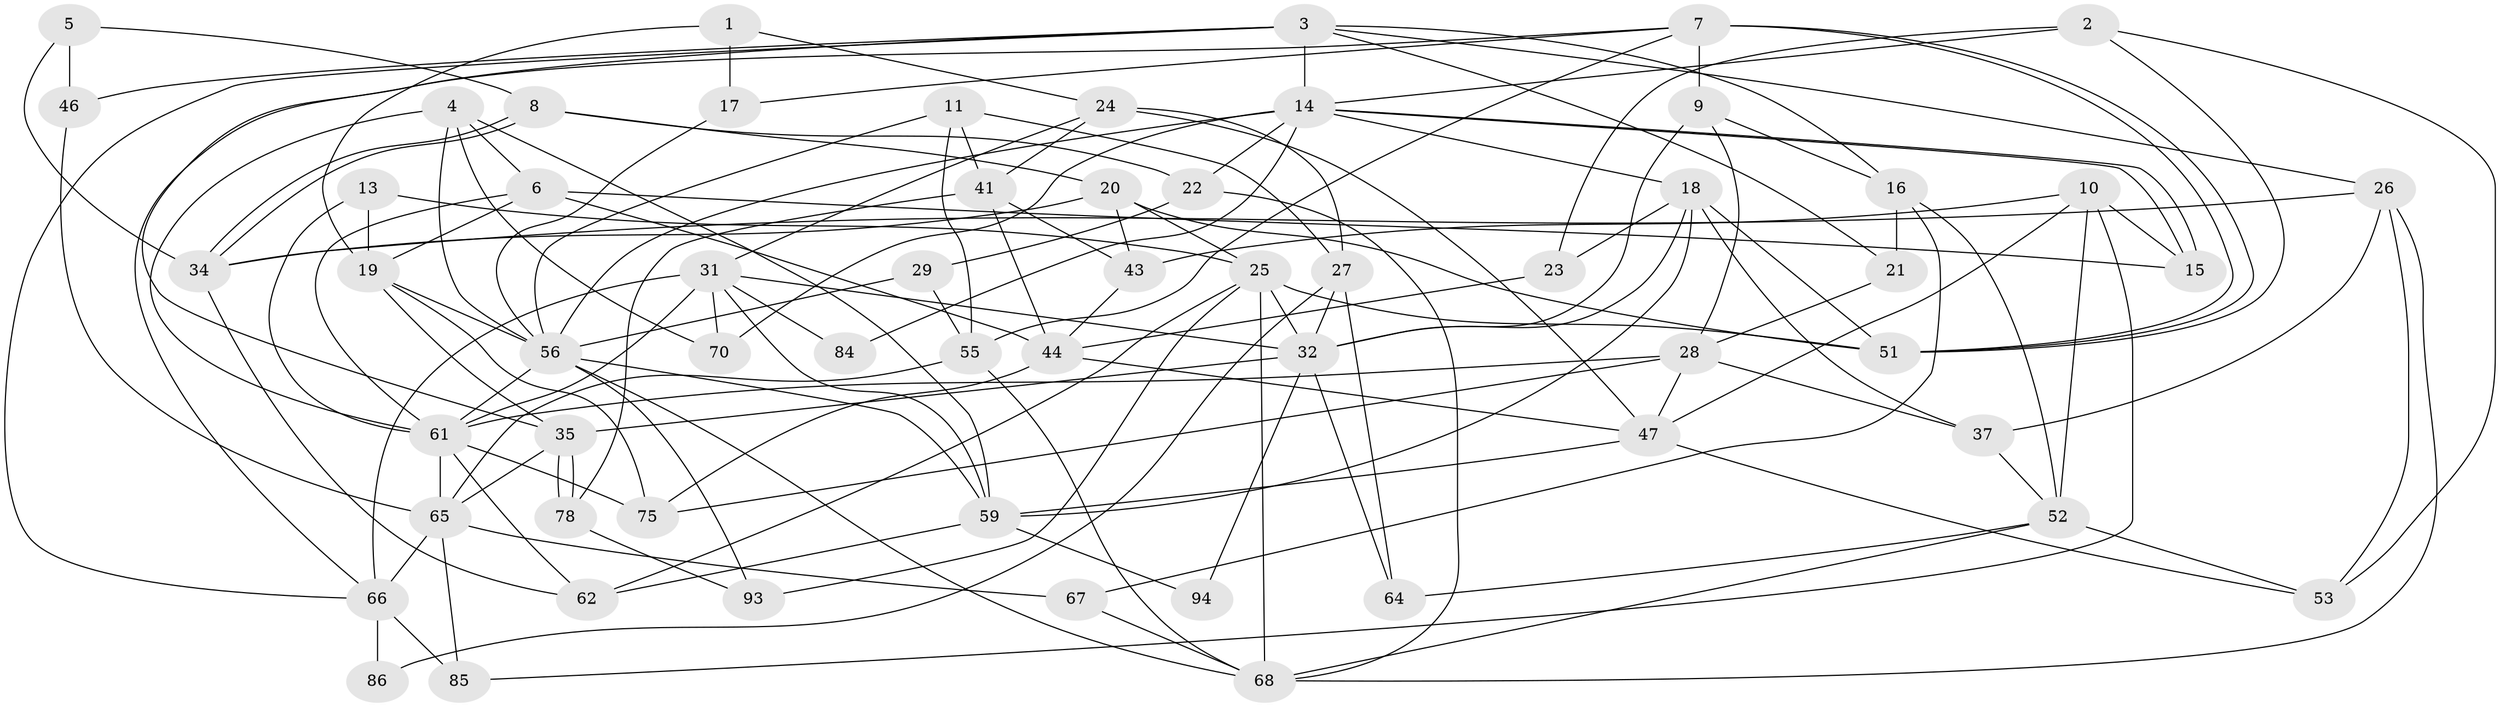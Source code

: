 // Generated by graph-tools (version 1.1) at 2025/52/02/27/25 19:52:09]
// undirected, 59 vertices, 144 edges
graph export_dot {
graph [start="1"]
  node [color=gray90,style=filled];
  1 [super="+12"];
  2 [super="+45"];
  3 [super="+38"];
  4 [super="+69"];
  5;
  6 [super="+81"];
  7 [super="+48"];
  8;
  9;
  10 [super="+72"];
  11 [super="+57"];
  13;
  14 [super="+30"];
  15;
  16 [super="+36"];
  17 [super="+92"];
  18 [super="+50"];
  19 [super="+54"];
  20;
  21 [super="+42"];
  22 [super="+74"];
  23;
  24 [super="+80"];
  25 [super="+33"];
  26 [super="+71"];
  27 [super="+39"];
  28 [super="+79"];
  29;
  31 [super="+58"];
  32 [super="+40"];
  34 [super="+76"];
  35 [super="+60"];
  37 [super="+49"];
  41;
  43;
  44 [super="+87"];
  46;
  47 [super="+77"];
  51 [super="+73"];
  52 [super="+89"];
  53;
  55;
  56 [super="+82"];
  59;
  61 [super="+63"];
  62 [super="+91"];
  64;
  65 [super="+90"];
  66 [super="+88"];
  67;
  68 [super="+83"];
  70;
  75;
  78;
  84;
  85;
  86;
  93;
  94;
  1 -- 24;
  1 -- 17 [weight=2];
  1 -- 19;
  2 -- 14;
  2 -- 53;
  2 -- 23;
  2 -- 51;
  3 -- 16;
  3 -- 46;
  3 -- 35;
  3 -- 21;
  3 -- 14 [weight=2];
  3 -- 26;
  3 -- 66;
  4 -- 56;
  4 -- 70;
  4 -- 59;
  4 -- 61;
  4 -- 6;
  5 -- 46;
  5 -- 8;
  5 -- 34;
  6 -- 44;
  6 -- 15;
  6 -- 61;
  6 -- 19;
  7 -- 51;
  7 -- 51;
  7 -- 9 [weight=2];
  7 -- 66;
  7 -- 55;
  7 -- 17;
  8 -- 20;
  8 -- 34;
  8 -- 34;
  8 -- 22;
  9 -- 28;
  9 -- 16;
  9 -- 32;
  10 -- 47;
  10 -- 85;
  10 -- 43;
  10 -- 52;
  10 -- 15;
  11 -- 41;
  11 -- 56;
  11 -- 27;
  11 -- 55;
  13 -- 61;
  13 -- 19;
  13 -- 25;
  14 -- 15;
  14 -- 15;
  14 -- 84;
  14 -- 18;
  14 -- 70;
  14 -- 56;
  14 -- 22;
  16 -- 67;
  16 -- 52;
  16 -- 21;
  17 -- 56;
  18 -- 23;
  18 -- 51;
  18 -- 37;
  18 -- 59;
  18 -- 32;
  19 -- 35;
  19 -- 75;
  19 -- 56;
  20 -- 25;
  20 -- 43;
  20 -- 51;
  20 -- 34;
  21 -- 28;
  22 -- 68;
  22 -- 29;
  23 -- 44;
  24 -- 41;
  24 -- 27 [weight=2];
  24 -- 47;
  24 -- 31;
  25 -- 68;
  25 -- 32;
  25 -- 93;
  25 -- 51;
  25 -- 62;
  26 -- 53;
  26 -- 68;
  26 -- 37;
  26 -- 34;
  27 -- 64;
  27 -- 86;
  27 -- 32;
  28 -- 61;
  28 -- 37;
  28 -- 75;
  28 -- 47;
  29 -- 56;
  29 -- 55;
  31 -- 66 [weight=2];
  31 -- 61;
  31 -- 59;
  31 -- 70;
  31 -- 84;
  31 -- 32;
  32 -- 35;
  32 -- 64;
  32 -- 94;
  34 -- 62;
  35 -- 78;
  35 -- 78;
  35 -- 65;
  37 -- 52;
  41 -- 78;
  41 -- 44;
  41 -- 43;
  43 -- 44;
  44 -- 75;
  44 -- 47;
  46 -- 65;
  47 -- 59;
  47 -- 53;
  52 -- 64;
  52 -- 53;
  52 -- 68;
  55 -- 65;
  55 -- 68;
  56 -- 93 [weight=2];
  56 -- 59;
  56 -- 61;
  56 -- 68;
  59 -- 94;
  59 -- 62;
  61 -- 75;
  61 -- 65;
  61 -- 62;
  65 -- 66;
  65 -- 67;
  65 -- 85;
  66 -- 85;
  66 -- 86;
  67 -- 68;
  78 -- 93;
}
